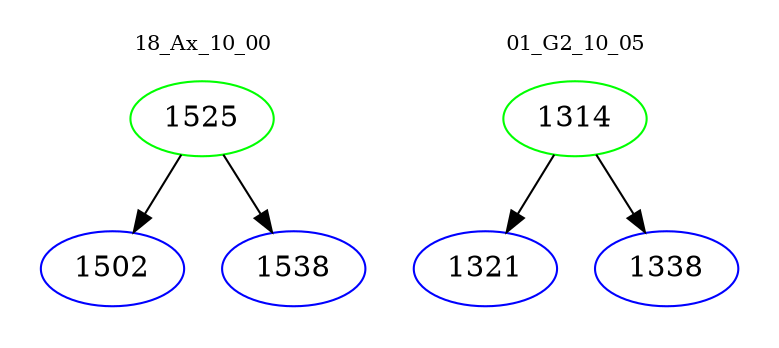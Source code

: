 digraph{
subgraph cluster_0 {
color = white
label = "18_Ax_10_00";
fontsize=10;
T0_1525 [label="1525", color="green"]
T0_1525 -> T0_1502 [color="black"]
T0_1502 [label="1502", color="blue"]
T0_1525 -> T0_1538 [color="black"]
T0_1538 [label="1538", color="blue"]
}
subgraph cluster_1 {
color = white
label = "01_G2_10_05";
fontsize=10;
T1_1314 [label="1314", color="green"]
T1_1314 -> T1_1321 [color="black"]
T1_1321 [label="1321", color="blue"]
T1_1314 -> T1_1338 [color="black"]
T1_1338 [label="1338", color="blue"]
}
}
